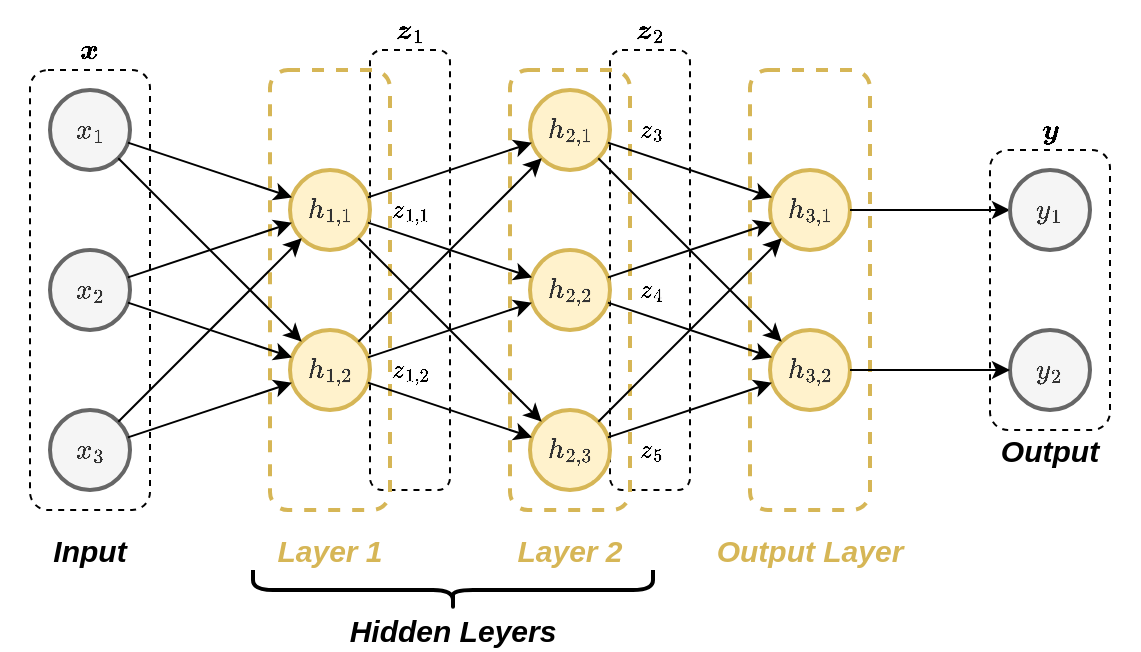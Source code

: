<mxfile version="13.10.0" type="device"><diagram id="80QRtnknpbN66RpkuwWE" name="Page-1"><mxGraphModel dx="771" dy="466" grid="1" gridSize="10" guides="0" tooltips="1" connect="0" arrows="0" fold="1" page="1" pageScale="1" pageWidth="850" pageHeight="1100" math="1" shadow="0"><root><mxCell id="0"/><mxCell id="1" parent="0"/><mxCell id="INQ4jPe8CIQgc22rYDKY-3" value="" style="rounded=1;whiteSpace=wrap;html=1;fillColor=none;dashed=1;" vertex="1" parent="1"><mxGeometry x="440" y="100" width="40" height="220" as="geometry"/></mxCell><mxCell id="INQ4jPe8CIQgc22rYDKY-1" value="" style="rounded=1;whiteSpace=wrap;html=1;fillColor=none;dashed=1;" vertex="1" parent="1"><mxGeometry x="320" y="100" width="40" height="220" as="geometry"/></mxCell><mxCell id="U2XmFZdp4ImVremiaSyN-43" value="" style="rounded=1;whiteSpace=wrap;html=1;fillColor=none;dashed=1;" parent="1" vertex="1"><mxGeometry x="630" y="150" width="60" height="140" as="geometry"/></mxCell><mxCell id="U2XmFZdp4ImVremiaSyN-33" value="" style="rounded=1;whiteSpace=wrap;html=1;fillColor=none;dashed=1;" parent="1" vertex="1"><mxGeometry x="150" y="110" width="60" height="220" as="geometry"/></mxCell><mxCell id="U2XmFZdp4ImVremiaSyN-35" value="" style="rounded=1;whiteSpace=wrap;html=1;fillColor=none;dashed=1;strokeColor=#D6B656;strokeWidth=2;" parent="1" vertex="1"><mxGeometry x="270" y="110" width="60" height="220" as="geometry"/></mxCell><mxCell id="U2XmFZdp4ImVremiaSyN-36" value="" style="rounded=1;whiteSpace=wrap;html=1;fillColor=none;dashed=1;strokeWidth=2;strokeColor=#D6B656;" parent="1" vertex="1"><mxGeometry x="390" y="110" width="60" height="220" as="geometry"/></mxCell><mxCell id="U2XmFZdp4ImVremiaSyN-37" value="" style="rounded=1;whiteSpace=wrap;html=1;fillColor=none;dashed=1;strokeWidth=2;strokeColor=#D6B656;" parent="1" vertex="1"><mxGeometry x="510" y="110" width="60" height="220" as="geometry"/></mxCell><mxCell id="U2XmFZdp4ImVremiaSyN-1" value="&lt;span style=&quot;color: rgb(51 , 51 , 51)&quot;&gt;\(h_{2,1}\)&lt;/span&gt;" style="ellipse;whiteSpace=wrap;html=1;aspect=fixed;fillColor=#fff2cc;strokeColor=#d6b656;strokeWidth=2;" parent="1" vertex="1"><mxGeometry x="400" y="120" width="40" height="40" as="geometry"/></mxCell><mxCell id="U2XmFZdp4ImVremiaSyN-2" value="&lt;font color=&quot;#333333&quot;&gt;\(h_{2,2}\)&lt;/font&gt;" style="ellipse;whiteSpace=wrap;html=1;aspect=fixed;fillColor=#fff2cc;strokeColor=#d6b656;strokeWidth=2;" parent="1" vertex="1"><mxGeometry x="400" y="200" width="40" height="40" as="geometry"/></mxCell><mxCell id="U2XmFZdp4ImVremiaSyN-3" value="&lt;font color=&quot;#333333&quot;&gt;\(h_{2,3}\)&lt;/font&gt;" style="ellipse;whiteSpace=wrap;html=1;aspect=fixed;fillColor=#fff2cc;strokeColor=#d6b656;strokeWidth=2;" parent="1" vertex="1"><mxGeometry x="400" y="280" width="40" height="40" as="geometry"/></mxCell><mxCell id="U2XmFZdp4ImVremiaSyN-4" value="&lt;span style=&quot;color: rgb(51 , 51 , 51)&quot;&gt;\(h_{1,1}\)&lt;/span&gt;" style="ellipse;whiteSpace=wrap;html=1;aspect=fixed;fillColor=#fff2cc;strokeColor=#d6b656;strokeWidth=2;" parent="1" vertex="1"><mxGeometry x="280" y="160" width="40" height="40" as="geometry"/></mxCell><mxCell id="U2XmFZdp4ImVremiaSyN-5" value="&lt;span style=&quot;color: rgb(51 , 51 , 51)&quot;&gt;\(h_{1,2}\)&lt;/span&gt;" style="ellipse;whiteSpace=wrap;html=1;aspect=fixed;fillColor=#fff2cc;strokeColor=#d6b656;strokeWidth=2;" parent="1" vertex="1"><mxGeometry x="280" y="240" width="40" height="40" as="geometry"/></mxCell><mxCell id="U2XmFZdp4ImVremiaSyN-6" value="&lt;span style=&quot;color: rgb(51 , 51 , 51)&quot;&gt;\(h_{3,1}\)&lt;/span&gt;" style="ellipse;whiteSpace=wrap;html=1;aspect=fixed;fillColor=#fff2cc;strokeColor=#d6b656;strokeWidth=2;" parent="1" vertex="1"><mxGeometry x="520" y="160" width="40" height="40" as="geometry"/></mxCell><mxCell id="U2XmFZdp4ImVremiaSyN-7" value="\(x_1\)" style="ellipse;whiteSpace=wrap;html=1;aspect=fixed;fillColor=#f5f5f5;strokeColor=#666666;strokeWidth=2;fontColor=#333333;" parent="1" vertex="1"><mxGeometry x="160" y="120" width="40" height="40" as="geometry"/></mxCell><mxCell id="U2XmFZdp4ImVremiaSyN-8" value="\(x_2\)" style="ellipse;whiteSpace=wrap;html=1;aspect=fixed;fillColor=#f5f5f5;strokeColor=#666666;strokeWidth=2;fontColor=#333333;" parent="1" vertex="1"><mxGeometry x="160" y="200" width="40" height="40" as="geometry"/></mxCell><mxCell id="U2XmFZdp4ImVremiaSyN-9" value="\(x_3\)" style="ellipse;whiteSpace=wrap;html=1;aspect=fixed;fillColor=#f5f5f5;strokeColor=#666666;strokeWidth=2;fontColor=#333333;" parent="1" vertex="1"><mxGeometry x="160" y="280" width="40" height="40" as="geometry"/></mxCell><mxCell id="U2XmFZdp4ImVremiaSyN-10" value="" style="endArrow=classic;html=1;targetPerimeterSpacing=0;" parent="1" source="U2XmFZdp4ImVremiaSyN-7" target="U2XmFZdp4ImVremiaSyN-4" edge="1"><mxGeometry width="50" height="50" relative="1" as="geometry"><mxPoint x="210" y="140" as="sourcePoint"/><mxPoint x="210" y="340" as="targetPoint"/></mxGeometry></mxCell><mxCell id="U2XmFZdp4ImVremiaSyN-11" value="" style="endArrow=classic;html=1;targetPerimeterSpacing=0;endSize=6;sourcePerimeterSpacing=0;" parent="1" source="U2XmFZdp4ImVremiaSyN-9" target="U2XmFZdp4ImVremiaSyN-4" edge="1"><mxGeometry width="50" height="50" relative="1" as="geometry"><mxPoint x="220" y="160" as="sourcePoint"/><mxPoint x="270" y="220" as="targetPoint"/></mxGeometry></mxCell><mxCell id="U2XmFZdp4ImVremiaSyN-12" value="" style="endArrow=classic;html=1;targetPerimeterSpacing=0;endSize=6;sourcePerimeterSpacing=0;" parent="1" source="U2XmFZdp4ImVremiaSyN-7" target="U2XmFZdp4ImVremiaSyN-5" edge="1"><mxGeometry width="50" height="50" relative="1" as="geometry"><mxPoint x="210" y="310" as="sourcePoint"/><mxPoint x="290.794" y="213.047" as="targetPoint"/></mxGeometry></mxCell><mxCell id="U2XmFZdp4ImVremiaSyN-13" value="" style="endArrow=classic;html=1;targetPerimeterSpacing=0;endSize=6;sourcePerimeterSpacing=0;" parent="1" source="U2XmFZdp4ImVremiaSyN-9" target="U2XmFZdp4ImVremiaSyN-5" edge="1"><mxGeometry width="50" height="50" relative="1" as="geometry"><mxPoint x="220" y="320" as="sourcePoint"/><mxPoint x="300.794" y="223.047" as="targetPoint"/></mxGeometry></mxCell><mxCell id="U2XmFZdp4ImVremiaSyN-14" value="" style="endArrow=classic;html=1;targetPerimeterSpacing=0;endSize=6;sourcePerimeterSpacing=0;" parent="1" source="U2XmFZdp4ImVremiaSyN-8" target="U2XmFZdp4ImVremiaSyN-4" edge="1"><mxGeometry width="50" height="50" relative="1" as="geometry"><mxPoint x="230" y="330" as="sourcePoint"/><mxPoint x="310.794" y="233.047" as="targetPoint"/></mxGeometry></mxCell><mxCell id="U2XmFZdp4ImVremiaSyN-15" value="" style="endArrow=classic;html=1;targetPerimeterSpacing=0;endSize=6;sourcePerimeterSpacing=0;" parent="1" source="U2XmFZdp4ImVremiaSyN-8" target="U2XmFZdp4ImVremiaSyN-5" edge="1"><mxGeometry width="50" height="50" relative="1" as="geometry"><mxPoint x="199" y="260" as="sourcePoint"/><mxPoint x="320.794" y="243.047" as="targetPoint"/></mxGeometry></mxCell><mxCell id="U2XmFZdp4ImVremiaSyN-16" value="" style="endArrow=classic;html=1;targetPerimeterSpacing=0;endSize=6;sourcePerimeterSpacing=0;" parent="1" source="U2XmFZdp4ImVremiaSyN-4" target="U2XmFZdp4ImVremiaSyN-1" edge="1"><mxGeometry x="0.379" y="-3" width="50" height="50" relative="1" as="geometry"><mxPoint x="250" y="350" as="sourcePoint"/><mxPoint x="330.794" y="253.047" as="targetPoint"/><mxPoint as="offset"/></mxGeometry></mxCell><mxCell id="U2XmFZdp4ImVremiaSyN-17" value="\(z_{1,1}\)" style="endArrow=classic;html=1;targetPerimeterSpacing=0;endSize=6;sourcePerimeterSpacing=0;labelBackgroundColor=none;" parent="1" source="U2XmFZdp4ImVremiaSyN-4" target="U2XmFZdp4ImVremiaSyN-2" edge="1"><mxGeometry x="-0.585" y="13" width="50" height="50" relative="1" as="geometry"><mxPoint x="350" y="200" as="sourcePoint"/><mxPoint x="340.794" y="263.047" as="targetPoint"/><mxPoint as="offset"/></mxGeometry></mxCell><mxCell id="U2XmFZdp4ImVremiaSyN-18" value="" style="endArrow=classic;html=1;targetPerimeterSpacing=0;endSize=6;sourcePerimeterSpacing=0;" parent="1" source="U2XmFZdp4ImVremiaSyN-4" target="U2XmFZdp4ImVremiaSyN-3" edge="1"><mxGeometry x="0.654" width="50" height="50" relative="1" as="geometry"><mxPoint x="270" y="370" as="sourcePoint"/><mxPoint x="350.794" y="273.047" as="targetPoint"/><mxPoint as="offset"/></mxGeometry></mxCell><mxCell id="U2XmFZdp4ImVremiaSyN-19" value="" style="endArrow=classic;html=1;targetPerimeterSpacing=0;endSize=6;sourcePerimeterSpacing=0;" parent="1" source="U2XmFZdp4ImVremiaSyN-5" target="U2XmFZdp4ImVremiaSyN-1" edge="1"><mxGeometry x="0.556" width="50" height="50" relative="1" as="geometry"><mxPoint x="280" y="380" as="sourcePoint"/><mxPoint x="360.794" y="283.047" as="targetPoint"/><mxPoint as="offset"/></mxGeometry></mxCell><mxCell id="U2XmFZdp4ImVremiaSyN-20" value="\(z_{1,2}\)" style="endArrow=classic;html=1;targetPerimeterSpacing=0;endSize=6;sourcePerimeterSpacing=0;labelBackgroundColor=none;" parent="1" source="U2XmFZdp4ImVremiaSyN-5" target="U2XmFZdp4ImVremiaSyN-2" edge="1"><mxGeometry x="-0.585" y="-13" width="50" height="50" relative="1" as="geometry"><mxPoint x="290" y="390" as="sourcePoint"/><mxPoint x="370.794" y="293.047" as="targetPoint"/><mxPoint as="offset"/></mxGeometry></mxCell><mxCell id="U2XmFZdp4ImVremiaSyN-21" value="" style="endArrow=classic;html=1;targetPerimeterSpacing=0;endSize=6;sourcePerimeterSpacing=0;" parent="1" source="U2XmFZdp4ImVremiaSyN-5" target="U2XmFZdp4ImVremiaSyN-3" edge="1"><mxGeometry width="50" height="50" relative="1" as="geometry"><mxPoint x="340" y="291" as="sourcePoint"/><mxPoint x="380.794" y="303.047" as="targetPoint"/></mxGeometry></mxCell><mxCell id="U2XmFZdp4ImVremiaSyN-22" value="\(z_3\)" style="endArrow=classic;html=1;targetPerimeterSpacing=0;endSize=6;sourcePerimeterSpacing=0;labelBackgroundColor=none;" parent="1" source="U2XmFZdp4ImVremiaSyN-1" target="U2XmFZdp4ImVremiaSyN-6" edge="1"><mxGeometry x="-0.585" y="13" width="50" height="50" relative="1" as="geometry"><mxPoint x="310" y="410" as="sourcePoint"/><mxPoint x="390.794" y="313.047" as="targetPoint"/><mxPoint as="offset"/></mxGeometry></mxCell><mxCell id="U2XmFZdp4ImVremiaSyN-23" value="\(z_4\)" style="endArrow=classic;html=1;targetPerimeterSpacing=0;endSize=6;sourcePerimeterSpacing=0;labelBackgroundColor=none;" parent="1" source="U2XmFZdp4ImVremiaSyN-2" target="U2XmFZdp4ImVremiaSyN-6" edge="1"><mxGeometry x="-0.585" y="-13" width="50" height="50" relative="1" as="geometry"><mxPoint x="320" y="420" as="sourcePoint"/><mxPoint x="400.794" y="323.047" as="targetPoint"/><mxPoint as="offset"/></mxGeometry></mxCell><mxCell id="U2XmFZdp4ImVremiaSyN-24" value="\(z_5\)" style="endArrow=classic;html=1;targetPerimeterSpacing=0;endSize=6;sourcePerimeterSpacing=0;labelBackgroundColor=none;" parent="1" source="U2XmFZdp4ImVremiaSyN-3" target="U2XmFZdp4ImVremiaSyN-6" edge="1"><mxGeometry x="-0.872" y="-28" width="50" height="50" relative="1" as="geometry"><mxPoint x="330" y="430" as="sourcePoint"/><mxPoint x="410.794" y="333.047" as="targetPoint"/><mxPoint as="offset"/></mxGeometry></mxCell><mxCell id="U2XmFZdp4ImVremiaSyN-25" value="" style="endArrow=classic;html=1;targetPerimeterSpacing=0;endSize=6;sourcePerimeterSpacing=0;labelBackgroundColor=none;" parent="1" source="U2XmFZdp4ImVremiaSyN-6" target="U2XmFZdp4ImVremiaSyN-41" edge="1"><mxGeometry y="130" width="50" height="50" relative="1" as="geometry"><mxPoint x="570" y="240" as="sourcePoint"/><mxPoint x="600" y="180" as="targetPoint"/><mxPoint as="offset"/></mxGeometry></mxCell><mxCell id="U2XmFZdp4ImVremiaSyN-26" value="Layer 1" style="text;html=1;strokeColor=none;fillColor=none;align=center;verticalAlign=middle;whiteSpace=wrap;rounded=0;fontSize=15;fontStyle=3;fontColor=#D6B656;" parent="1" vertex="1"><mxGeometry x="260" y="340" width="80" height="20" as="geometry"/></mxCell><mxCell id="U2XmFZdp4ImVremiaSyN-27" value="Layer 2" style="text;html=1;strokeColor=none;fillColor=none;align=center;verticalAlign=middle;whiteSpace=wrap;rounded=0;fontSize=15;fontStyle=3;fontColor=#D6B656;" parent="1" vertex="1"><mxGeometry x="380" y="340" width="80" height="20" as="geometry"/></mxCell><mxCell id="U2XmFZdp4ImVremiaSyN-28" value="Output Layer" style="text;html=1;strokeColor=none;fillColor=none;align=center;verticalAlign=middle;whiteSpace=wrap;rounded=0;fontSize=15;fontStyle=3;fontColor=#D6B656;" parent="1" vertex="1"><mxGeometry x="480" y="340" width="120" height="20" as="geometry"/></mxCell><mxCell id="U2XmFZdp4ImVremiaSyN-29" value="Input" style="text;html=1;strokeColor=none;fillColor=none;align=center;verticalAlign=middle;whiteSpace=wrap;rounded=0;fontSize=15;fontStyle=3;fontColor=#000000;" parent="1" vertex="1"><mxGeometry x="140" y="340" width="80" height="20" as="geometry"/></mxCell><mxCell id="U2XmFZdp4ImVremiaSyN-31" value="" style="shape=curlyBracket;whiteSpace=wrap;html=1;rounded=1;strokeWidth=2;fontSize=15;fontColor=#000000;rotation=-90;horizontal=1;verticalAlign=middle;" parent="1" vertex="1"><mxGeometry x="351.5" y="270" width="20" height="200" as="geometry"/></mxCell><mxCell id="U2XmFZdp4ImVremiaSyN-32" value="Hidden Leyers" style="text;html=1;strokeColor=none;fillColor=none;align=center;verticalAlign=middle;whiteSpace=wrap;rounded=0;fontSize=15;fontColor=#000000;fontStyle=3" parent="1" vertex="1"><mxGeometry x="301.5" y="380" width="118.5" height="20" as="geometry"/></mxCell><mxCell id="U2XmFZdp4ImVremiaSyN-34" value="\(\boldsymbol{x}\)" style="text;html=1;strokeColor=none;fillColor=none;align=center;verticalAlign=middle;whiteSpace=wrap;rounded=0;dashed=1;" parent="1" vertex="1"><mxGeometry x="160" y="90" width="40" height="20" as="geometry"/></mxCell><mxCell id="U2XmFZdp4ImVremiaSyN-38" value="&lt;span style=&quot;color: rgb(51 , 51 , 51)&quot;&gt;\(h_{3,2}\)&lt;/span&gt;" style="ellipse;whiteSpace=wrap;html=1;aspect=fixed;fillColor=#fff2cc;strokeColor=#d6b656;strokeWidth=2;" parent="1" vertex="1"><mxGeometry x="520" y="240" width="40" height="40" as="geometry"/></mxCell><mxCell id="U2XmFZdp4ImVremiaSyN-39" value="" style="endArrow=classic;html=1;targetPerimeterSpacing=0;endSize=6;sourcePerimeterSpacing=0;" parent="1" source="U2XmFZdp4ImVremiaSyN-1" target="U2XmFZdp4ImVremiaSyN-38" edge="1"><mxGeometry x="-1" y="87" width="50" height="50" relative="1" as="geometry"><mxPoint x="448.995" y="156.26" as="sourcePoint"/><mxPoint x="531.026" y="183.675" as="targetPoint"/><mxPoint x="-16" y="-13" as="offset"/></mxGeometry></mxCell><mxCell id="U2XmFZdp4ImVremiaSyN-40" value="Output" style="text;html=1;strokeColor=none;fillColor=none;align=center;verticalAlign=middle;whiteSpace=wrap;rounded=0;fontSize=15;fontStyle=3;fontColor=#000000;" parent="1" vertex="1"><mxGeometry x="620" y="290" width="80" height="20" as="geometry"/></mxCell><mxCell id="U2XmFZdp4ImVremiaSyN-41" value="\(y_1\)" style="ellipse;whiteSpace=wrap;html=1;aspect=fixed;fillColor=#f5f5f5;strokeColor=#666666;strokeWidth=2;fontColor=#333333;" parent="1" vertex="1"><mxGeometry x="640" y="160" width="40" height="40" as="geometry"/></mxCell><mxCell id="U2XmFZdp4ImVremiaSyN-42" value="\(y_2\)" style="ellipse;whiteSpace=wrap;html=1;aspect=fixed;fillColor=#f5f5f5;strokeColor=#666666;strokeWidth=2;fontColor=#333333;" parent="1" vertex="1"><mxGeometry x="640" y="240" width="40" height="40" as="geometry"/></mxCell><mxCell id="U2XmFZdp4ImVremiaSyN-44" value="\(\boldsymbol{y}\)" style="text;html=1;strokeColor=none;fillColor=none;align=center;verticalAlign=middle;whiteSpace=wrap;rounded=0;dashed=1;" parent="1" vertex="1"><mxGeometry x="640" y="130" width="40" height="20" as="geometry"/></mxCell><mxCell id="U2XmFZdp4ImVremiaSyN-45" value="" style="endArrow=classic;html=1;targetPerimeterSpacing=0;endSize=6;sourcePerimeterSpacing=0;labelBackgroundColor=none;" parent="1" source="U2XmFZdp4ImVremiaSyN-38" target="U2XmFZdp4ImVremiaSyN-42" edge="1"><mxGeometry y="130" width="50" height="50" relative="1" as="geometry"><mxPoint x="570" y="190" as="sourcePoint"/><mxPoint x="580" y="270" as="targetPoint"/><mxPoint as="offset"/></mxGeometry></mxCell><mxCell id="U2XmFZdp4ImVremiaSyN-46" value="" style="endArrow=classic;html=1;targetPerimeterSpacing=0;endSize=6;sourcePerimeterSpacing=0;labelBackgroundColor=none;" parent="1" source="U2XmFZdp4ImVremiaSyN-2" target="U2XmFZdp4ImVremiaSyN-38" edge="1"><mxGeometry y="130" width="50" height="50" relative="1" as="geometry"><mxPoint x="570" y="270" as="sourcePoint"/><mxPoint x="610" y="270" as="targetPoint"/><mxPoint as="offset"/></mxGeometry></mxCell><mxCell id="U2XmFZdp4ImVremiaSyN-47" value="" style="endArrow=classic;html=1;targetPerimeterSpacing=0;endSize=6;sourcePerimeterSpacing=0;labelBackgroundColor=none;" parent="1" source="U2XmFZdp4ImVremiaSyN-3" target="U2XmFZdp4ImVremiaSyN-38" edge="1"><mxGeometry y="130" width="50" height="50" relative="1" as="geometry"><mxPoint x="580" y="280" as="sourcePoint"/><mxPoint x="620" y="280" as="targetPoint"/><mxPoint as="offset"/></mxGeometry></mxCell><mxCell id="INQ4jPe8CIQgc22rYDKY-2" value="\(\boldsymbol{z}_1\)" style="text;html=1;strokeColor=none;fillColor=none;align=center;verticalAlign=middle;whiteSpace=wrap;rounded=0;dashed=1;" vertex="1" parent="1"><mxGeometry x="320" y="80" width="40" height="20" as="geometry"/></mxCell><mxCell id="INQ4jPe8CIQgc22rYDKY-4" value="\(\boldsymbol{z}_2\)" style="text;html=1;strokeColor=none;fillColor=none;align=center;verticalAlign=middle;whiteSpace=wrap;rounded=0;dashed=1;" vertex="1" parent="1"><mxGeometry x="440" y="80" width="40" height="20" as="geometry"/></mxCell></root></mxGraphModel></diagram></mxfile>